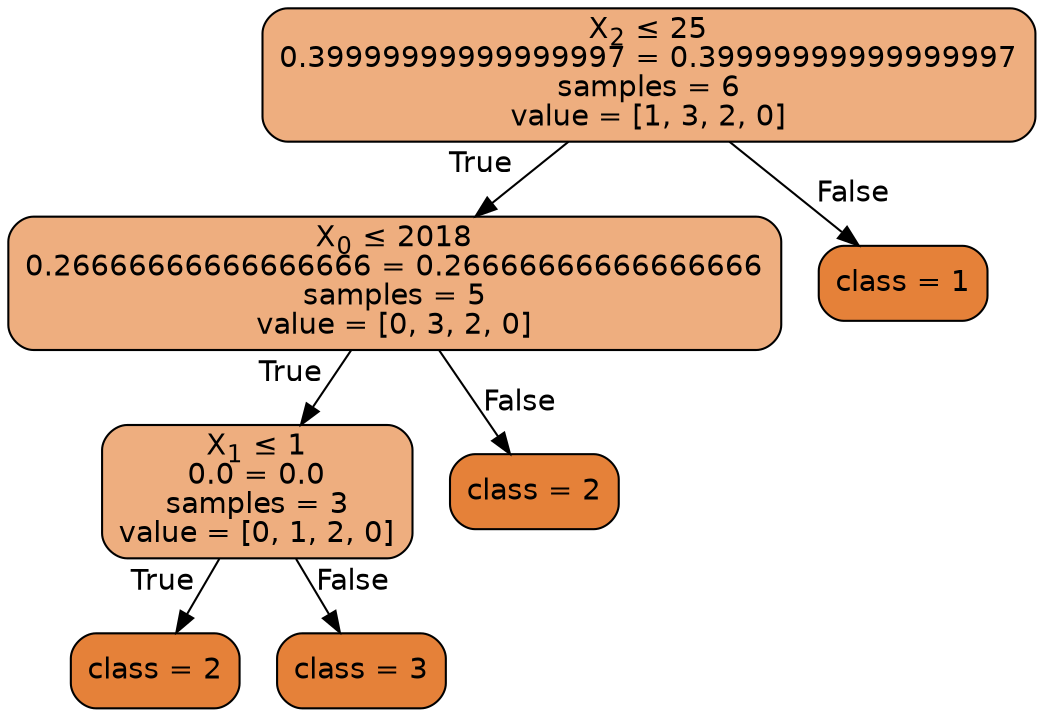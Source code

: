 
    digraph Tree {
    node [shape=box, style="filled, rounded", color="black", fontname=helvetica] ;
    edge [fontname=helvetica] ;
        0 [label=<X<SUB>2</SUB> &le; 25<br/>0.39999999999999997 = 0.39999999999999997<br/>samples = 6<br/>value = [1, 3, 2, 0]>, fillcolor="#e58139a4"] ;
    1 [label=<X<SUB>0</SUB> &le; 2018<br/>0.26666666666666666 = 0.26666666666666666<br/>samples = 5<br/>value = [0, 3, 2, 0]>, fillcolor="#e58139a4"] ;
    3 [label=<X<SUB>1</SUB> &le; 1<br/>0.0 = 0.0<br/>samples = 3<br/>value = [0, 1, 2, 0]>, fillcolor="#e58139a4"] ;
    7 [label="class = 2", fillcolor="#e58139ff"] ;
    8 [label="class = 3", fillcolor="#e58139ff"] ;
    3 -> 7 [labeldistance=2.5, labelangle=45, headlabel="True"] ;
    3 -> 8 [labeldistance=2.5, labelangle=-45, headlabel="False"] ;
    4 [label="class = 2", fillcolor="#e58139ff"] ;
    1 -> 3 [labeldistance=2.5, labelangle=45, headlabel="True"] ;
    1 -> 4 [labeldistance=2.5, labelangle=-45, headlabel="False"] ;
    2 [label="class = 1", fillcolor="#e58139ff"] ;
    0 -> 1 [labeldistance=2.5, labelangle=45, headlabel="True"] ;
    0 -> 2 [labeldistance=2.5, labelangle=-45, headlabel="False"] ;

    }
    